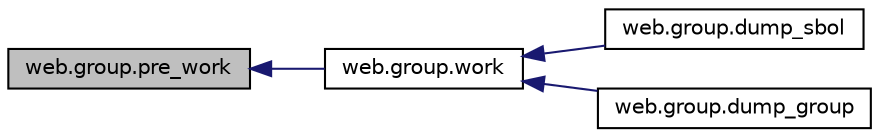 digraph "web.group.pre_work"
{
  edge [fontname="Helvetica",fontsize="10",labelfontname="Helvetica",labelfontsize="10"];
  node [fontname="Helvetica",fontsize="10",shape=record];
  rankdir="LR";
  Node1 [label="web.group.pre_work",height=0.2,width=0.4,color="black", fillcolor="grey75", style="filled" fontcolor="black"];
  Node1 -> Node2 [dir="back",color="midnightblue",fontsize="10",style="solid",fontname="Helvetica"];
  Node2 [label="web.group.work",height=0.2,width=0.4,color="black", fillcolor="white", style="filled",URL="$namespaceweb_1_1group.html#a8b2f16691c1fcd46dcaeb6caf126b83c"];
  Node2 -> Node3 [dir="back",color="midnightblue",fontsize="10",style="solid",fontname="Helvetica"];
  Node3 [label="web.group.dump_sbol",height=0.2,width=0.4,color="black", fillcolor="white", style="filled",URL="$namespaceweb_1_1group.html#ae87ef9f3d260d26fabcbb93d7a4348af"];
  Node2 -> Node4 [dir="back",color="midnightblue",fontsize="10",style="solid",fontname="Helvetica"];
  Node4 [label="web.group.dump_group",height=0.2,width=0.4,color="black", fillcolor="white", style="filled",URL="$namespaceweb_1_1group.html#aefc373ecaa83f866c9a8f59a8c33db7a"];
}
